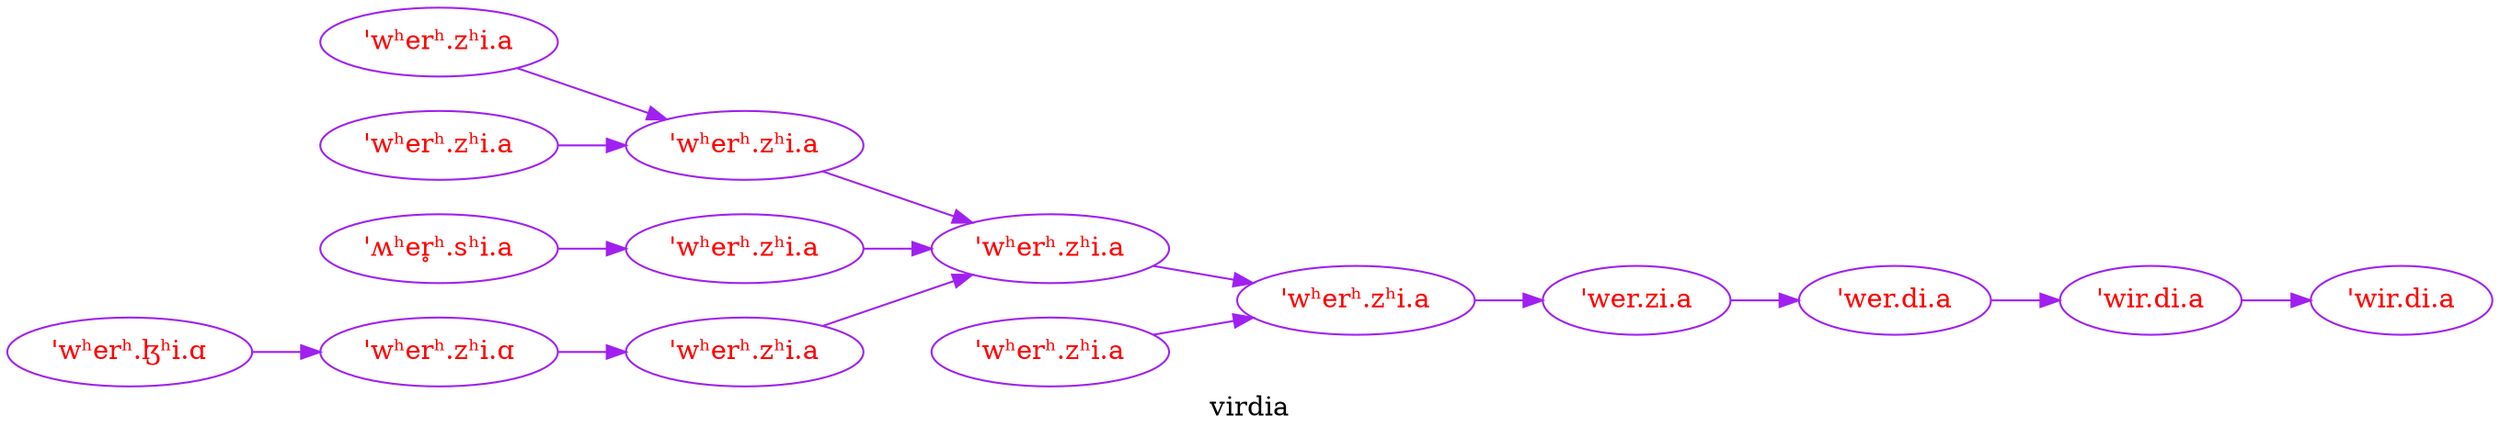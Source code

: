 digraph " We display the history of a word" {
 label = "virdia" 
graph[rankdir="LR"];
node [style="filled", fillcolor = "white"];
edge [style="solid", color="purple"];
0 [label="'wʰerʰ.zʰi.a", fillcolor= white, color="purple",  fontcolor="red"];
1 [label="'wer.zi.a", fillcolor= white, color="purple",  fontcolor="red"];
2 [label="'wer.di.a", fillcolor= white, color="purple",  fontcolor="red"];
3 [label="'wir.di.a", fillcolor= white, color="purple",  fontcolor="red"];
4 [label="'wʰerʰ.zʰi.a", fillcolor= white, color="purple",  fontcolor="red"];
5 [label="'wʰerʰ.zʰi.a", fillcolor= white, color="purple",  fontcolor="red"];
6 [label="'wir.di.a", fillcolor= white, color="purple",  fontcolor="red"];
7 [label="'ʍʰer̥ʰ.sʰi.a", fillcolor= white, color="purple",  fontcolor="red"];
8 [label="'wʰerʰ.zʰi.a", fillcolor= white, color="purple",  fontcolor="red"];
9 [label="'wʰerʰ.zʰi.a", fillcolor= white, color="purple",  fontcolor="red"];
10 [label="'wʰerʰ.zʰi.a", fillcolor= white, color="purple",  fontcolor="red"];
11 [label="'wʰerʰ.ɮʰi.ɑ", fillcolor= white, color="purple",  fontcolor="red"];
12 [label="'wʰerʰ.zʰi.ɑ", fillcolor= white, color="purple",  fontcolor="red"];
13 [label="'wʰerʰ.zʰi.a", fillcolor= white, color="purple",  fontcolor="red"];
14 [label="'wʰerʰ.zʰi.a", fillcolor= white, color="purple",  fontcolor="red"];
0 -> 1;
1 -> 2;
2 -> 3;
3 -> 6;
4 -> 0;
5 -> 4;
7 -> 8;
8 -> 4;
9 -> 5;
10 -> 5;
11 -> 12;
12 -> 13;
13 -> 4;
14 -> 0;
}